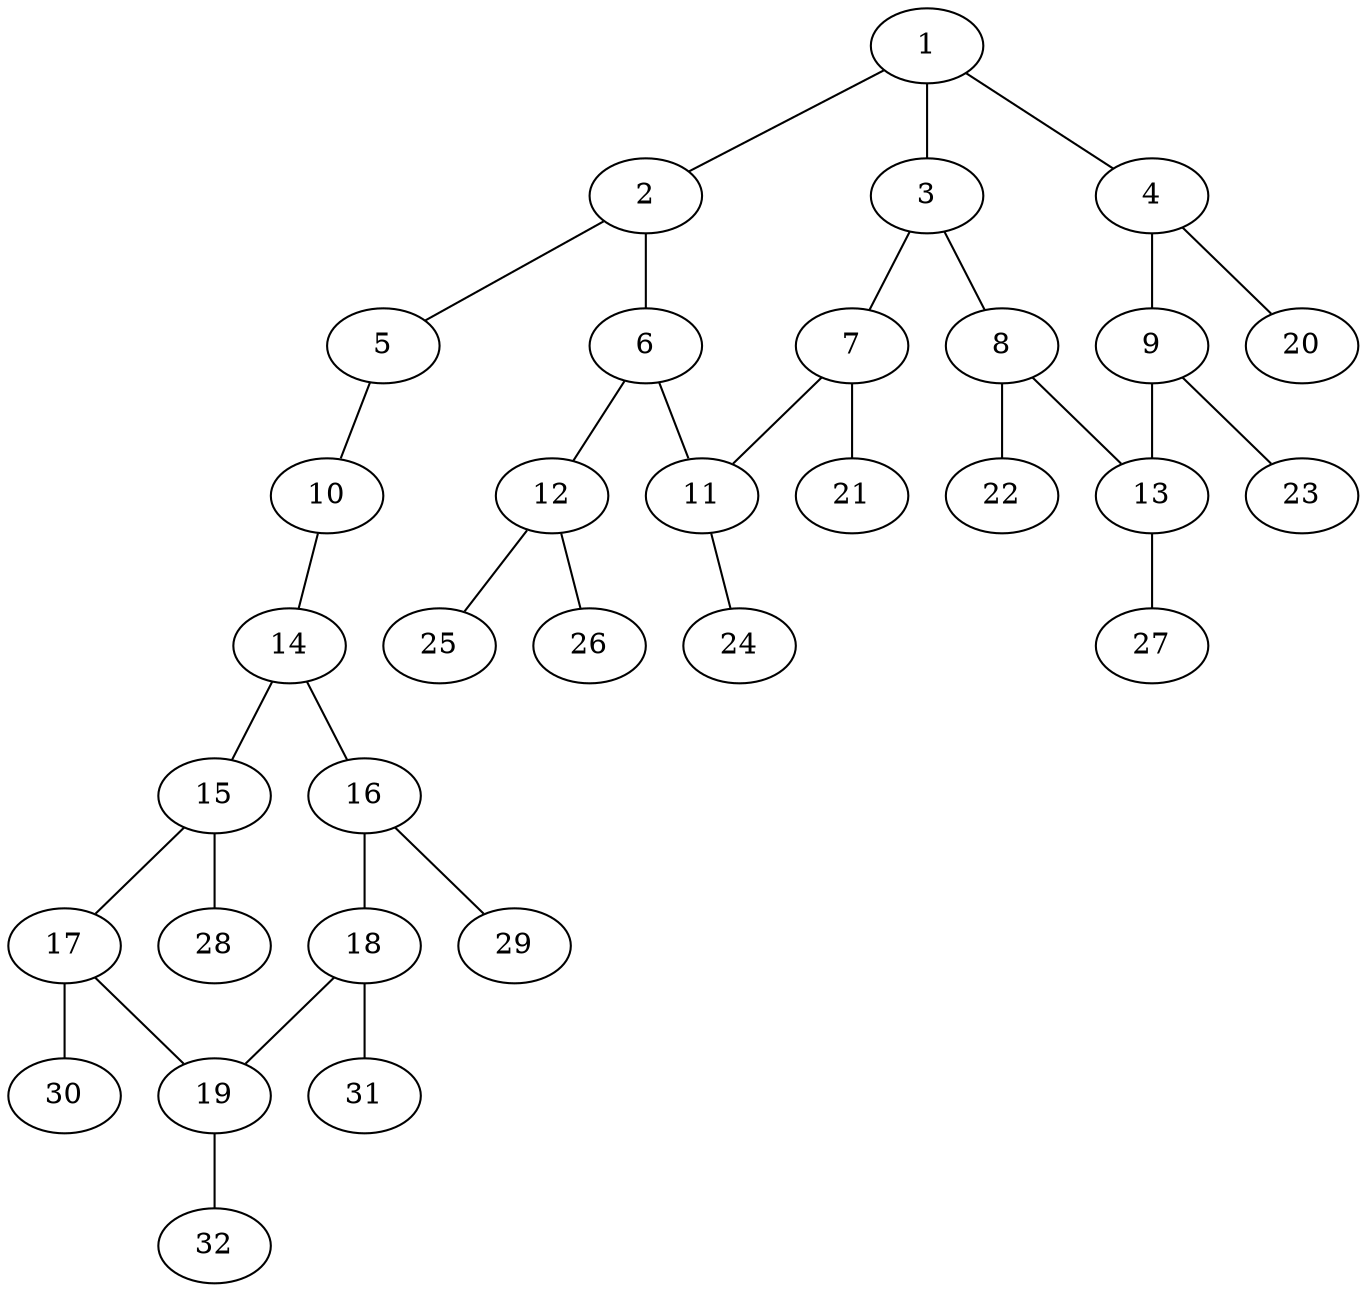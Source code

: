 graph molecule_3043 {
	1	 [chem=C];
	2	 [chem=C];
	1 -- 2	 [valence=2];
	3	 [chem=C];
	1 -- 3	 [valence=1];
	4	 [chem=C];
	1 -- 4	 [valence=1];
	5	 [chem=N];
	2 -- 5	 [valence=1];
	6	 [chem=C];
	2 -- 6	 [valence=1];
	7	 [chem=C];
	3 -- 7	 [valence=2];
	8	 [chem=C];
	3 -- 8	 [valence=1];
	9	 [chem=C];
	4 -- 9	 [valence=2];
	20	 [chem=H];
	4 -- 20	 [valence=1];
	10	 [chem=N];
	5 -- 10	 [valence=2];
	11	 [chem=C];
	6 -- 11	 [valence=2];
	12	 [chem=N];
	6 -- 12	 [valence=1];
	7 -- 11	 [valence=1];
	21	 [chem=H];
	7 -- 21	 [valence=1];
	13	 [chem=C];
	8 -- 13	 [valence=2];
	22	 [chem=H];
	8 -- 22	 [valence=1];
	9 -- 13	 [valence=1];
	23	 [chem=H];
	9 -- 23	 [valence=1];
	14	 [chem=C];
	10 -- 14	 [valence=1];
	24	 [chem=H];
	11 -- 24	 [valence=1];
	25	 [chem=H];
	12 -- 25	 [valence=1];
	26	 [chem=H];
	12 -- 26	 [valence=1];
	27	 [chem=H];
	13 -- 27	 [valence=1];
	15	 [chem=C];
	14 -- 15	 [valence=2];
	16	 [chem=C];
	14 -- 16	 [valence=1];
	17	 [chem=C];
	15 -- 17	 [valence=1];
	28	 [chem=H];
	15 -- 28	 [valence=1];
	18	 [chem=C];
	16 -- 18	 [valence=2];
	29	 [chem=H];
	16 -- 29	 [valence=1];
	19	 [chem=C];
	17 -- 19	 [valence=2];
	30	 [chem=H];
	17 -- 30	 [valence=1];
	18 -- 19	 [valence=1];
	31	 [chem=H];
	18 -- 31	 [valence=1];
	32	 [chem=H];
	19 -- 32	 [valence=1];
}
